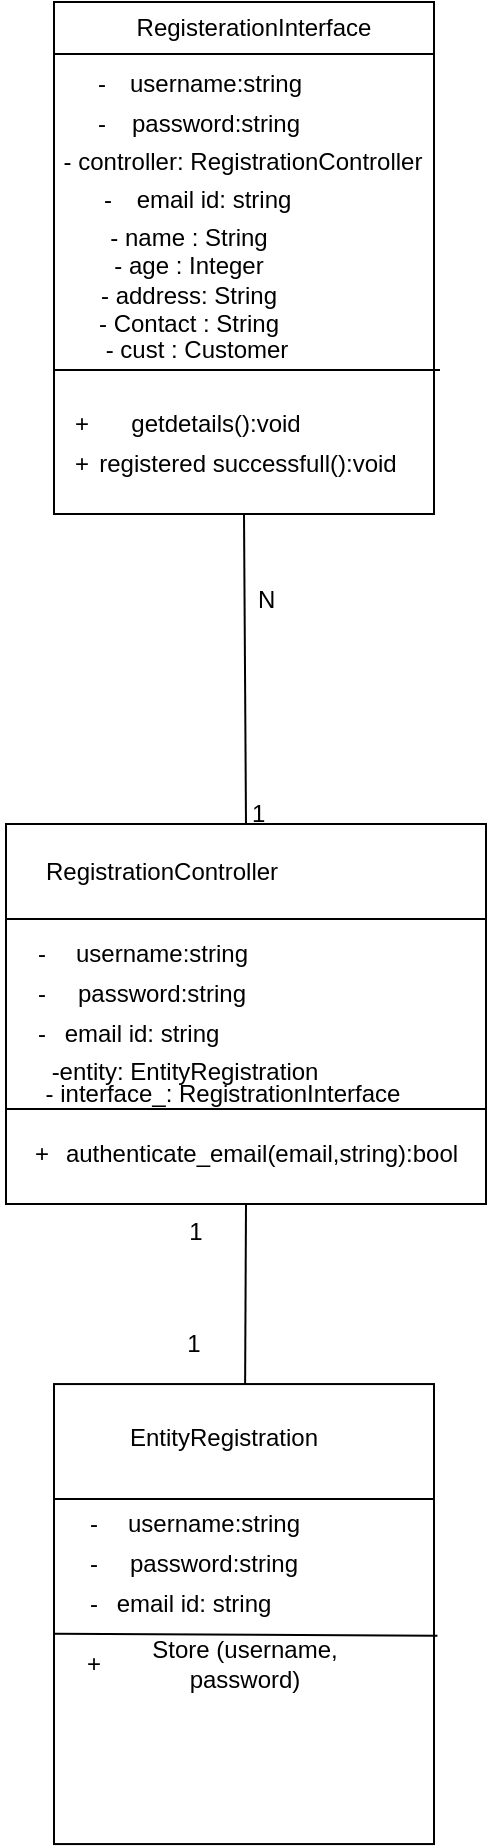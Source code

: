 <mxfile version="12.3.7" type="device" pages="1"><diagram id="_zIhg1Xzm1-MyfdlwdeI" name="Page-1"><mxGraphModel dx="506" dy="1611" grid="0" gridSize="10" guides="1" tooltips="1" connect="1" arrows="1" fold="1" page="1" pageScale="1" pageWidth="850" pageHeight="1100" math="0" shadow="0"><root><mxCell id="0"/><mxCell id="1" parent="0"/><mxCell id="cjwNRIkLQWNE6B9JiX_O-1" value="" style="rounded=0;whiteSpace=wrap;html=1;direction=south;" parent="1" vertex="1"><mxGeometry x="339" y="-15" width="190" height="230" as="geometry"/></mxCell><mxCell id="cjwNRIkLQWNE6B9JiX_O-5" value="" style="endArrow=none;html=1;" parent="1" edge="1"><mxGeometry width="50" height="50" relative="1" as="geometry"><mxPoint x="339" y="143" as="sourcePoint"/><mxPoint x="532" y="143" as="targetPoint"/><Array as="points"><mxPoint x="435" y="143"/></Array></mxGeometry></mxCell><mxCell id="cjwNRIkLQWNE6B9JiX_O-15" value="-" style="text;html=1;strokeColor=none;fillColor=none;align=center;verticalAlign=middle;whiteSpace=wrap;rounded=0;" parent="1" vertex="1"><mxGeometry x="342.5" y="-10.5" width="40" height="20" as="geometry"/></mxCell><mxCell id="cjwNRIkLQWNE6B9JiX_O-16" value="-" style="text;html=1;strokeColor=none;fillColor=none;align=center;verticalAlign=middle;whiteSpace=wrap;rounded=0;" parent="1" vertex="1"><mxGeometry x="342.5" y="9.5" width="40" height="20" as="geometry"/></mxCell><mxCell id="cjwNRIkLQWNE6B9JiX_O-17" value="-" style="text;html=1;strokeColor=none;fillColor=none;align=center;verticalAlign=middle;whiteSpace=wrap;rounded=0;" parent="1" vertex="1"><mxGeometry x="345.5" y="47.5" width="40" height="20" as="geometry"/></mxCell><mxCell id="cjwNRIkLQWNE6B9JiX_O-22" value="username:string" style="text;html=1;strokeColor=none;fillColor=none;align=center;verticalAlign=middle;whiteSpace=wrap;rounded=0;" parent="1" vertex="1"><mxGeometry x="400" y="-10.5" width="40" height="20" as="geometry"/></mxCell><mxCell id="cjwNRIkLQWNE6B9JiX_O-24" value="password:string" style="text;html=1;strokeColor=none;fillColor=none;align=center;verticalAlign=middle;whiteSpace=wrap;rounded=0;" parent="1" vertex="1"><mxGeometry x="400" y="9.5" width="40" height="20" as="geometry"/></mxCell><mxCell id="cjwNRIkLQWNE6B9JiX_O-25" value="email id: string" style="text;html=1;strokeColor=none;fillColor=none;align=center;verticalAlign=middle;whiteSpace=wrap;rounded=0;" parent="1" vertex="1"><mxGeometry x="369" y="47.5" width="100" height="20" as="geometry"/></mxCell><mxCell id="cjwNRIkLQWNE6B9JiX_O-29" value="+" style="text;html=1;strokeColor=none;fillColor=none;align=center;verticalAlign=middle;whiteSpace=wrap;rounded=0;" parent="1" vertex="1"><mxGeometry x="332.5" y="160" width="40" height="20" as="geometry"/></mxCell><mxCell id="cjwNRIkLQWNE6B9JiX_O-32" value="+" style="text;html=1;strokeColor=none;fillColor=none;align=center;verticalAlign=middle;whiteSpace=wrap;rounded=0;" parent="1" vertex="1"><mxGeometry x="332.5" y="180" width="40" height="20" as="geometry"/></mxCell><mxCell id="cjwNRIkLQWNE6B9JiX_O-33" value="getdetails():void" style="text;html=1;strokeColor=none;fillColor=none;align=center;verticalAlign=middle;whiteSpace=wrap;rounded=0;" parent="1" vertex="1"><mxGeometry x="400" y="160" width="40" height="20" as="geometry"/></mxCell><mxCell id="cjwNRIkLQWNE6B9JiX_O-35" value="registered successfull():void" style="text;html=1;strokeColor=none;fillColor=none;align=center;verticalAlign=middle;whiteSpace=wrap;rounded=0;direction=south;" parent="1" vertex="1"><mxGeometry x="326" y="170" width="220" height="40" as="geometry"/></mxCell><mxCell id="cjwNRIkLQWNE6B9JiX_O-37" value="" style="rounded=0;whiteSpace=wrap;html=1;direction=south;" parent="1" vertex="1"><mxGeometry x="315" y="370" width="240" height="190" as="geometry"/></mxCell><mxCell id="cjwNRIkLQWNE6B9JiX_O-38" value="" style="endArrow=none;html=1;exitX=0.25;exitY=1;exitDx=0;exitDy=0;entryX=0.25;entryY=0;entryDx=0;entryDy=0;" parent="1" source="cjwNRIkLQWNE6B9JiX_O-37" target="cjwNRIkLQWNE6B9JiX_O-37" edge="1"><mxGeometry width="50" height="50" relative="1" as="geometry"><mxPoint x="312.5" y="625" as="sourcePoint"/><mxPoint x="362.5" y="575" as="targetPoint"/></mxGeometry></mxCell><mxCell id="cjwNRIkLQWNE6B9JiX_O-39" value="RegistrationController" style="text;html=1;strokeColor=none;fillColor=none;align=left;verticalAlign=middle;whiteSpace=wrap;rounded=0;" parent="1" vertex="1"><mxGeometry x="332.5" y="384" width="40" height="20" as="geometry"/></mxCell><mxCell id="cjwNRIkLQWNE6B9JiX_O-41" value="-" style="text;html=1;strokeColor=none;fillColor=none;align=center;verticalAlign=middle;whiteSpace=wrap;rounded=0;" parent="1" vertex="1"><mxGeometry x="312.5" y="425" width="40" height="20" as="geometry"/></mxCell><mxCell id="cjwNRIkLQWNE6B9JiX_O-42" value="-" style="text;html=1;strokeColor=none;fillColor=none;align=center;verticalAlign=middle;whiteSpace=wrap;rounded=0;" parent="1" vertex="1"><mxGeometry x="312.5" y="445" width="40" height="20" as="geometry"/></mxCell><mxCell id="cjwNRIkLQWNE6B9JiX_O-43" value="-" style="text;html=1;strokeColor=none;fillColor=none;align=center;verticalAlign=middle;whiteSpace=wrap;rounded=0;" parent="1" vertex="1"><mxGeometry x="312.5" y="465" width="40" height="20" as="geometry"/></mxCell><mxCell id="cjwNRIkLQWNE6B9JiX_O-44" value="username:string" style="text;html=1;strokeColor=none;fillColor=none;align=center;verticalAlign=middle;whiteSpace=wrap;rounded=0;" parent="1" vertex="1"><mxGeometry x="372.5" y="425" width="40" height="20" as="geometry"/></mxCell><mxCell id="cjwNRIkLQWNE6B9JiX_O-45" value="password:string" style="text;html=1;strokeColor=none;fillColor=none;align=center;verticalAlign=middle;whiteSpace=wrap;rounded=0;" parent="1" vertex="1"><mxGeometry x="372.5" y="445" width="40" height="20" as="geometry"/></mxCell><mxCell id="cjwNRIkLQWNE6B9JiX_O-46" value="email id: string" style="text;html=1;strokeColor=none;fillColor=none;align=center;verticalAlign=middle;whiteSpace=wrap;rounded=0;" parent="1" vertex="1"><mxGeometry x="332.5" y="465" width="100" height="20" as="geometry"/></mxCell><mxCell id="cjwNRIkLQWNE6B9JiX_O-48" value="+" style="text;html=1;strokeColor=none;fillColor=none;align=center;verticalAlign=middle;whiteSpace=wrap;rounded=0;" parent="1" vertex="1"><mxGeometry x="312.5" y="525" width="40" height="20" as="geometry"/></mxCell><mxCell id="cjwNRIkLQWNE6B9JiX_O-53" value="" style="rounded=0;whiteSpace=wrap;html=1;direction=south;" parent="1" vertex="1"><mxGeometry x="339" y="650.029" width="190" height="230" as="geometry"/></mxCell><mxCell id="cjwNRIkLQWNE6B9JiX_O-54" value="" style="endArrow=none;html=1;exitX=0.25;exitY=1;exitDx=0;exitDy=0;entryX=0.25;entryY=0;entryDx=0;entryDy=0;" parent="1" source="cjwNRIkLQWNE6B9JiX_O-53" target="cjwNRIkLQWNE6B9JiX_O-53" edge="1"><mxGeometry width="50" height="50" relative="1" as="geometry"><mxPoint x="339" y="910.029" as="sourcePoint"/><mxPoint x="389" y="860.029" as="targetPoint"/></mxGeometry></mxCell><mxCell id="cjwNRIkLQWNE6B9JiX_O-56" value="" style="endArrow=none;html=1;exitX=0.543;exitY=0.998;exitDx=0;exitDy=0;exitPerimeter=0;entryX=0.547;entryY=-0.009;entryDx=0;entryDy=0;entryPerimeter=0;" parent="1" source="cjwNRIkLQWNE6B9JiX_O-53" target="cjwNRIkLQWNE6B9JiX_O-53" edge="1"><mxGeometry width="50" height="50" relative="1" as="geometry"><mxPoint x="339" y="950.029" as="sourcePoint"/><mxPoint x="389" y="900.029" as="targetPoint"/></mxGeometry></mxCell><mxCell id="cjwNRIkLQWNE6B9JiX_O-57" value="-" style="text;html=1;strokeColor=none;fillColor=none;align=center;verticalAlign=middle;whiteSpace=wrap;rounded=0;" parent="1" vertex="1"><mxGeometry x="339" y="710.029" width="40" height="20" as="geometry"/></mxCell><mxCell id="cjwNRIkLQWNE6B9JiX_O-58" value="-" style="text;html=1;strokeColor=none;fillColor=none;align=center;verticalAlign=middle;whiteSpace=wrap;rounded=0;" parent="1" vertex="1"><mxGeometry x="339" y="730.029" width="40" height="20" as="geometry"/></mxCell><mxCell id="cjwNRIkLQWNE6B9JiX_O-59" value="-" style="text;html=1;strokeColor=none;fillColor=none;align=center;verticalAlign=middle;whiteSpace=wrap;rounded=0;" parent="1" vertex="1"><mxGeometry x="339" y="750.029" width="40" height="20" as="geometry"/></mxCell><mxCell id="cjwNRIkLQWNE6B9JiX_O-60" value="username:string" style="text;html=1;strokeColor=none;fillColor=none;align=center;verticalAlign=middle;whiteSpace=wrap;rounded=0;" parent="1" vertex="1"><mxGeometry x="399" y="710.029" width="40" height="20" as="geometry"/></mxCell><mxCell id="cjwNRIkLQWNE6B9JiX_O-61" value="password:string" style="text;html=1;strokeColor=none;fillColor=none;align=center;verticalAlign=middle;whiteSpace=wrap;rounded=0;" parent="1" vertex="1"><mxGeometry x="399" y="730.029" width="40" height="20" as="geometry"/></mxCell><mxCell id="cjwNRIkLQWNE6B9JiX_O-62" value="email id: string" style="text;html=1;strokeColor=none;fillColor=none;align=center;verticalAlign=middle;whiteSpace=wrap;rounded=0;" parent="1" vertex="1"><mxGeometry x="359" y="750.029" width="100" height="20" as="geometry"/></mxCell><mxCell id="cjwNRIkLQWNE6B9JiX_O-63" value="+" style="text;html=1;strokeColor=none;fillColor=none;align=center;verticalAlign=middle;whiteSpace=wrap;rounded=0;" parent="1" vertex="1"><mxGeometry x="339" y="780.029" width="40" height="20" as="geometry"/></mxCell><mxCell id="cCm9dkZbdNKA-087oTeI-8" value="Store (username, password)" style="text;html=1;strokeColor=none;fillColor=none;align=center;verticalAlign=middle;whiteSpace=wrap;rounded=0;" vertex="1" parent="1"><mxGeometry x="370" y="780" width="129" height="20" as="geometry"/></mxCell><mxCell id="cjwNRIkLQWNE6B9JiX_O-70" value="" style="endArrow=none;html=1;exitX=0.75;exitY=1;exitDx=0;exitDy=0;entryX=0.75;entryY=0;entryDx=0;entryDy=0;" parent="1" source="cjwNRIkLQWNE6B9JiX_O-37" target="cjwNRIkLQWNE6B9JiX_O-37" edge="1"><mxGeometry width="50" height="50" relative="1" as="geometry"><mxPoint x="307.5" y="1060" as="sourcePoint"/><mxPoint x="357.5" y="1010" as="targetPoint"/></mxGeometry></mxCell><mxCell id="cjwNRIkLQWNE6B9JiX_O-71" value="authenticate_email(email,string):bool" style="text;html=1;strokeColor=none;fillColor=none;align=center;verticalAlign=middle;whiteSpace=wrap;rounded=0;" parent="1" vertex="1"><mxGeometry x="422.5" y="525" width="40" height="20" as="geometry"/></mxCell><mxCell id="cjwNRIkLQWNE6B9JiX_O-76" value="" style="endArrow=none;html=1;entryX=1;entryY=0.5;entryDx=0;entryDy=0;exitX=0;exitY=0.5;exitDx=0;exitDy=0;" parent="1" source="cjwNRIkLQWNE6B9JiX_O-37" target="cjwNRIkLQWNE6B9JiX_O-1" edge="1"><mxGeometry width="50" height="50" relative="1" as="geometry"><mxPoint x="200" y="780" as="sourcePoint"/><mxPoint x="425.5" y="242.38" as="targetPoint"/></mxGeometry></mxCell><mxCell id="cjwNRIkLQWNE6B9JiX_O-77" value="1" style="text;html=1;resizable=0;points=[];autosize=1;align=left;verticalAlign=top;spacingTop=-4;" parent="1" vertex="1"><mxGeometry x="436" y="355" width="20" height="20" as="geometry"/></mxCell><mxCell id="cjwNRIkLQWNE6B9JiX_O-78" value="N" style="text;html=1;resizable=0;points=[];autosize=1;align=left;verticalAlign=top;spacingTop=-4;" parent="1" vertex="1"><mxGeometry x="439" y="248" width="20" height="20" as="geometry"/></mxCell><mxCell id="cjwNRIkLQWNE6B9JiX_O-81" value="EntityRegistration" style="text;html=1;strokeColor=none;fillColor=none;align=center;verticalAlign=middle;whiteSpace=wrap;rounded=0;" parent="1" vertex="1"><mxGeometry x="404" y="666.5" width="40" height="20" as="geometry"/></mxCell><mxCell id="9cA8Xwb6JUSahPQI8Qe6-2" value="" style="endArrow=none;html=1;entryX=1;entryY=0.5;entryDx=0;entryDy=0;" parent="1" source="cjwNRIkLQWNE6B9JiX_O-53" target="cjwNRIkLQWNE6B9JiX_O-37" edge="1"><mxGeometry width="50" height="50" relative="1" as="geometry"><mxPoint x="410" y="620" as="sourcePoint"/><mxPoint x="460" y="570" as="targetPoint"/></mxGeometry></mxCell><mxCell id="qGgYX0JB13nWeVpcazNT-1" value="1" style="text;html=1;strokeColor=none;fillColor=none;align=center;verticalAlign=middle;whiteSpace=wrap;rounded=0;" parent="1" vertex="1"><mxGeometry x="390" y="564" width="40" height="20" as="geometry"/></mxCell><mxCell id="qGgYX0JB13nWeVpcazNT-2" value="1" style="text;html=1;strokeColor=none;fillColor=none;align=center;verticalAlign=middle;whiteSpace=wrap;rounded=0;" parent="1" vertex="1"><mxGeometry x="389" y="620" width="40" height="20" as="geometry"/></mxCell><mxCell id="cCm9dkZbdNKA-087oTeI-1" value="-entity: EntityRegistration" style="text;html=1;align=center;verticalAlign=middle;resizable=0;points=[];;autosize=1;" vertex="1" parent="1"><mxGeometry x="332.5" y="485" width="143" height="18" as="geometry"/></mxCell><mxCell id="cCm9dkZbdNKA-087oTeI-2" value="- interface_: RegistrationInterface" style="text;html=1;align=center;verticalAlign=middle;resizable=0;points=[];;autosize=1;" vertex="1" parent="1"><mxGeometry x="329" y="496" width="187" height="18" as="geometry"/></mxCell><mxCell id="cCm9dkZbdNKA-087oTeI-5" value="- controller: RegistrationController" style="text;html=1;align=center;verticalAlign=middle;resizable=0;points=[];;autosize=1;" vertex="1" parent="1"><mxGeometry x="338" y="29.5" width="189" height="18" as="geometry"/></mxCell><mxCell id="cCm9dkZbdNKA-087oTeI-10" value="- name : String&lt;br&gt;- age : Integer&lt;br&gt;- address: String&lt;br&gt;- Contact : String&lt;br&gt;" style="text;html=1;align=center;verticalAlign=middle;resizable=0;points=[];;autosize=1;" vertex="1" parent="1"><mxGeometry x="356" y="67.5" width="100" height="60" as="geometry"/></mxCell><mxCell id="cCm9dkZbdNKA-087oTeI-11" value="" style="rounded=0;whiteSpace=wrap;html=1;" vertex="1" parent="1"><mxGeometry x="339" y="-41" width="190" height="26" as="geometry"/></mxCell><mxCell id="cjwNRIkLQWNE6B9JiX_O-3" value="RegisterationInterface" style="text;html=1;strokeColor=none;fillColor=none;align=center;verticalAlign=middle;whiteSpace=wrap;rounded=0;" parent="1" vertex="1"><mxGeometry x="419" y="-38" width="40" height="20" as="geometry"/></mxCell><mxCell id="cCm9dkZbdNKA-087oTeI-12" value="- cust : Customer" style="text;html=1;align=center;verticalAlign=middle;resizable=0;points=[];;autosize=1;" vertex="1" parent="1"><mxGeometry x="359" y="124" width="101" height="18" as="geometry"/></mxCell></root></mxGraphModel></diagram></mxfile>